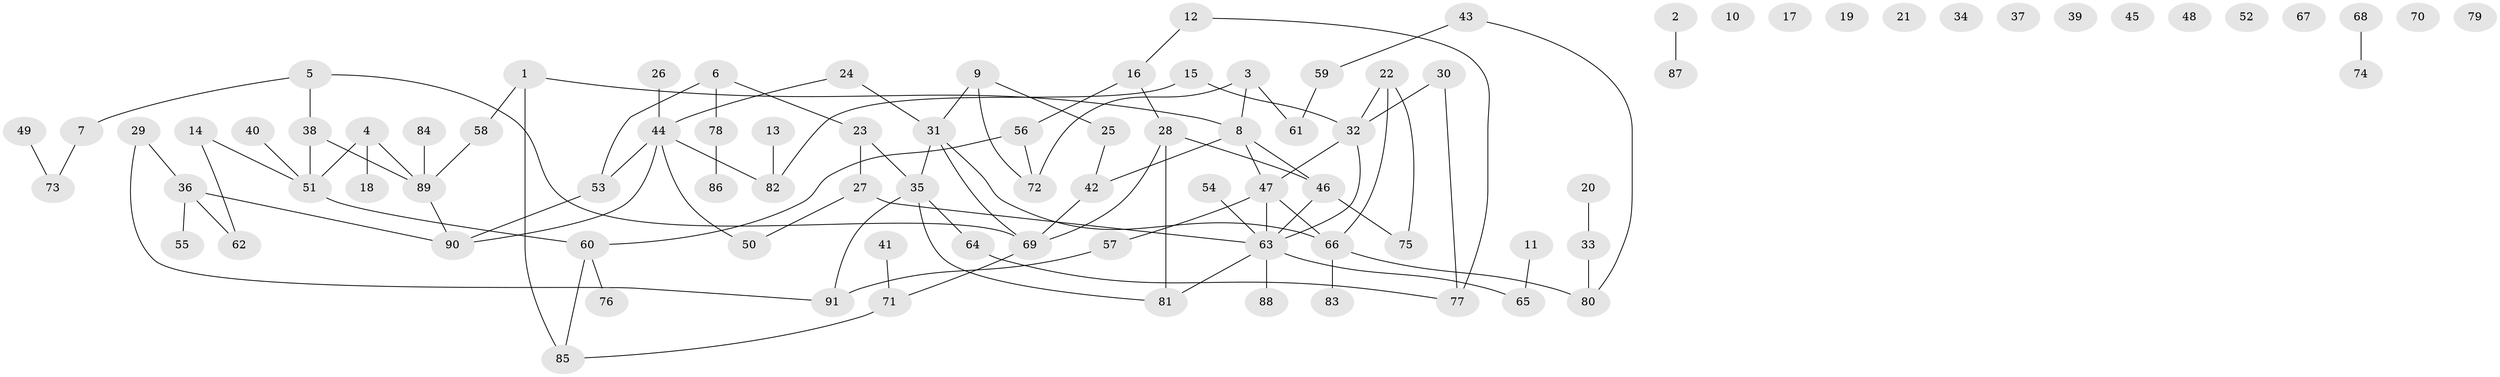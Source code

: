 // Generated by graph-tools (version 1.1) at 2025/25/03/09/25 03:25:15]
// undirected, 91 vertices, 103 edges
graph export_dot {
graph [start="1"]
  node [color=gray90,style=filled];
  1;
  2;
  3;
  4;
  5;
  6;
  7;
  8;
  9;
  10;
  11;
  12;
  13;
  14;
  15;
  16;
  17;
  18;
  19;
  20;
  21;
  22;
  23;
  24;
  25;
  26;
  27;
  28;
  29;
  30;
  31;
  32;
  33;
  34;
  35;
  36;
  37;
  38;
  39;
  40;
  41;
  42;
  43;
  44;
  45;
  46;
  47;
  48;
  49;
  50;
  51;
  52;
  53;
  54;
  55;
  56;
  57;
  58;
  59;
  60;
  61;
  62;
  63;
  64;
  65;
  66;
  67;
  68;
  69;
  70;
  71;
  72;
  73;
  74;
  75;
  76;
  77;
  78;
  79;
  80;
  81;
  82;
  83;
  84;
  85;
  86;
  87;
  88;
  89;
  90;
  91;
  1 -- 8;
  1 -- 58;
  1 -- 85;
  2 -- 87;
  3 -- 8;
  3 -- 61;
  3 -- 72;
  4 -- 18;
  4 -- 51;
  4 -- 89;
  5 -- 7;
  5 -- 38;
  5 -- 69;
  6 -- 23;
  6 -- 53;
  6 -- 78;
  7 -- 73;
  8 -- 42;
  8 -- 46;
  8 -- 47;
  9 -- 25;
  9 -- 31;
  9 -- 72;
  11 -- 65;
  12 -- 16;
  12 -- 77;
  13 -- 82;
  14 -- 51;
  14 -- 62;
  15 -- 32;
  15 -- 82;
  16 -- 28;
  16 -- 56;
  20 -- 33;
  22 -- 32;
  22 -- 66;
  22 -- 75;
  23 -- 27;
  23 -- 35;
  24 -- 31;
  24 -- 44;
  25 -- 42;
  26 -- 44;
  27 -- 50;
  27 -- 63;
  28 -- 46;
  28 -- 69;
  28 -- 81;
  29 -- 36;
  29 -- 91;
  30 -- 32;
  30 -- 77;
  31 -- 35;
  31 -- 66;
  31 -- 69;
  32 -- 47;
  32 -- 63;
  33 -- 80;
  35 -- 64;
  35 -- 81;
  35 -- 91;
  36 -- 55;
  36 -- 62;
  36 -- 90;
  38 -- 51;
  38 -- 89;
  40 -- 51;
  41 -- 71;
  42 -- 69;
  43 -- 59;
  43 -- 80;
  44 -- 50;
  44 -- 53;
  44 -- 82;
  44 -- 90;
  46 -- 63;
  46 -- 75;
  47 -- 57;
  47 -- 63;
  47 -- 66;
  49 -- 73;
  51 -- 60;
  53 -- 90;
  54 -- 63;
  56 -- 60;
  56 -- 72;
  57 -- 91;
  58 -- 89;
  59 -- 61;
  60 -- 76;
  60 -- 85;
  63 -- 65;
  63 -- 81;
  63 -- 88;
  64 -- 77;
  66 -- 80;
  66 -- 83;
  68 -- 74;
  69 -- 71;
  71 -- 85;
  78 -- 86;
  84 -- 89;
  89 -- 90;
}
